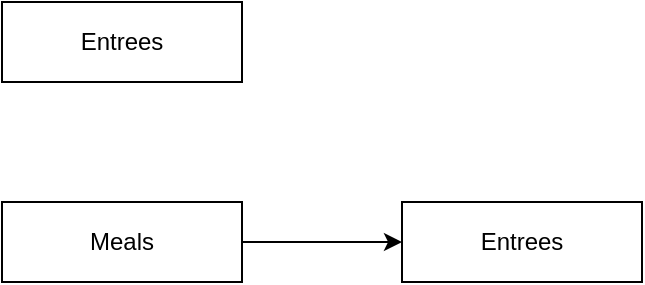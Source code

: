 <mxfile version="13.8.8" type="device"><diagram id="C5RBs43oDa-KdzZeNtuy" name="Page-1"><mxGraphModel dx="1041" dy="732" grid="1" gridSize="10" guides="1" tooltips="1" connect="1" arrows="1" fold="1" page="1" pageScale="1" pageWidth="1169" pageHeight="827" math="0" shadow="0"><root><mxCell id="WIyWlLk6GJQsqaUBKTNV-0"/><mxCell id="WIyWlLk6GJQsqaUBKTNV-1" parent="WIyWlLk6GJQsqaUBKTNV-0"/><mxCell id="IQTlgwPCzuFXXwPPxfn4-11" value="" style="group" vertex="1" connectable="0" parent="WIyWlLk6GJQsqaUBKTNV-1"><mxGeometry x="40" y="40" width="120" height="40" as="geometry"/></mxCell><mxCell id="IQTlgwPCzuFXXwPPxfn4-0" value="" style="rounded=0;whiteSpace=wrap;html=1;" vertex="1" parent="IQTlgwPCzuFXXwPPxfn4-11"><mxGeometry width="120" height="40" as="geometry"/></mxCell><mxCell id="IQTlgwPCzuFXXwPPxfn4-1" value="Entrees" style="text;html=1;strokeColor=none;fillColor=none;align=center;verticalAlign=middle;whiteSpace=wrap;rounded=0;" vertex="1" parent="IQTlgwPCzuFXXwPPxfn4-11"><mxGeometry x="30" y="10" width="60" height="20" as="geometry"/></mxCell><mxCell id="IQTlgwPCzuFXXwPPxfn4-12" value="" style="group" vertex="1" connectable="0" parent="WIyWlLk6GJQsqaUBKTNV-1"><mxGeometry x="40" y="140" width="120" height="40" as="geometry"/></mxCell><mxCell id="IQTlgwPCzuFXXwPPxfn4-2" value="" style="rounded=0;whiteSpace=wrap;html=1;" vertex="1" parent="IQTlgwPCzuFXXwPPxfn4-12"><mxGeometry width="120" height="40" as="geometry"/></mxCell><mxCell id="IQTlgwPCzuFXXwPPxfn4-3" value="Meals" style="text;html=1;strokeColor=none;fillColor=none;align=center;verticalAlign=middle;whiteSpace=wrap;rounded=0;" vertex="1" parent="IQTlgwPCzuFXXwPPxfn4-12"><mxGeometry x="37" y="10" width="46" height="20" as="geometry"/></mxCell><mxCell id="IQTlgwPCzuFXXwPPxfn4-13" value="" style="group" vertex="1" connectable="0" parent="WIyWlLk6GJQsqaUBKTNV-1"><mxGeometry x="240" y="140" width="120" height="40" as="geometry"/></mxCell><mxCell id="IQTlgwPCzuFXXwPPxfn4-14" value="" style="rounded=0;whiteSpace=wrap;html=1;" vertex="1" parent="IQTlgwPCzuFXXwPPxfn4-13"><mxGeometry width="120" height="40" as="geometry"/></mxCell><mxCell id="IQTlgwPCzuFXXwPPxfn4-15" value="Entrees" style="text;html=1;strokeColor=none;fillColor=none;align=center;verticalAlign=middle;whiteSpace=wrap;rounded=0;" vertex="1" parent="IQTlgwPCzuFXXwPPxfn4-13"><mxGeometry x="30" y="10" width="60" height="20" as="geometry"/></mxCell><mxCell id="IQTlgwPCzuFXXwPPxfn4-16" value="" style="endArrow=classic;html=1;exitX=1;exitY=0.5;exitDx=0;exitDy=0;entryX=0;entryY=0.5;entryDx=0;entryDy=0;" edge="1" parent="WIyWlLk6GJQsqaUBKTNV-1" source="IQTlgwPCzuFXXwPPxfn4-2" target="IQTlgwPCzuFXXwPPxfn4-14"><mxGeometry width="50" height="50" relative="1" as="geometry"><mxPoint x="390" y="400" as="sourcePoint"/><mxPoint x="440" y="350" as="targetPoint"/></mxGeometry></mxCell></root></mxGraphModel></diagram></mxfile>